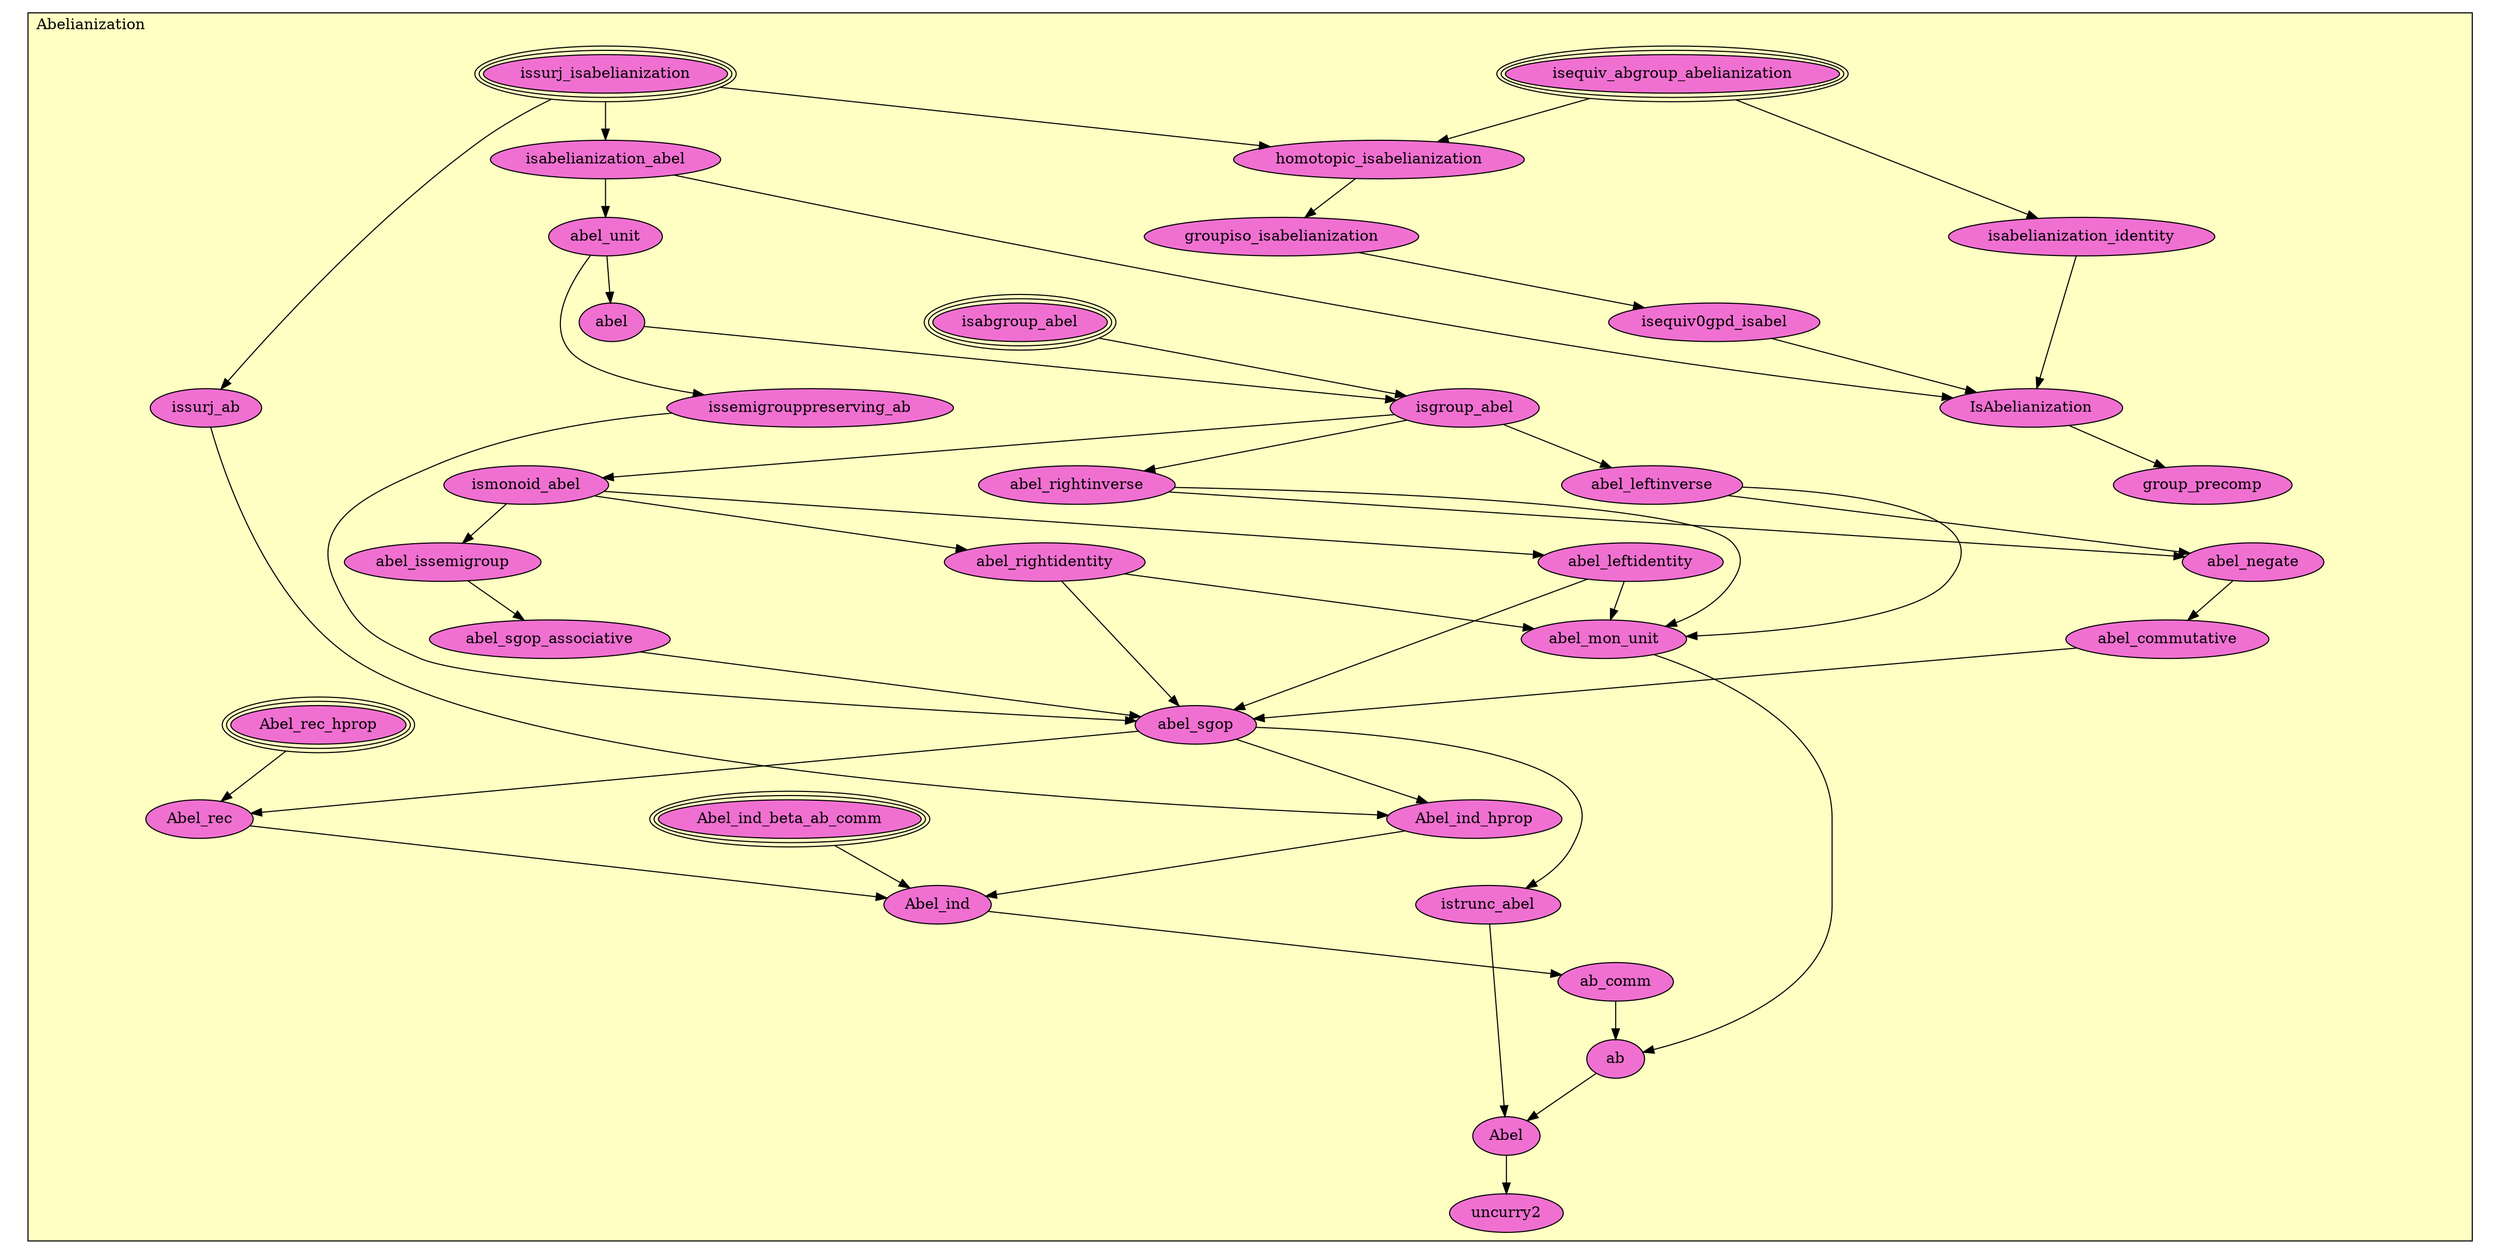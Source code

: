 digraph HoTT_Algebra_AbGroups_Abelianization {
  graph [ratio=0.5]
  node [style=filled]
Abelianization_isequiv_abgroup_abelianization [label="isequiv_abgroup_abelianization", URL=<Abelianization.html#isequiv_abgroup_abelianization>, peripheries=3, fillcolor="#F070D1"] ;
Abelianization_isabelianization_identity [label="isabelianization_identity", URL=<Abelianization.html#isabelianization_identity>, fillcolor="#F070D1"] ;
Abelianization_issurj_isabelianization [label="issurj_isabelianization", URL=<Abelianization.html#issurj_isabelianization>, peripheries=3, fillcolor="#F070D1"] ;
Abelianization_homotopic_isabelianization [label="homotopic_isabelianization", URL=<Abelianization.html#homotopic_isabelianization>, fillcolor="#F070D1"] ;
Abelianization_groupiso_isabelianization [label="groupiso_isabelianization", URL=<Abelianization.html#groupiso_isabelianization>, fillcolor="#F070D1"] ;
Abelianization_isabelianization_abel [label="isabelianization_abel", URL=<Abelianization.html#isabelianization_abel>, fillcolor="#F070D1"] ;
Abelianization_abel_unit [label="abel_unit", URL=<Abelianization.html#abel_unit>, fillcolor="#F070D1"] ;
Abelianization_abel [label="abel", URL=<Abelianization.html#abel>, fillcolor="#F070D1"] ;
Abelianization_issurj_ab [label="issurj_ab", URL=<Abelianization.html#issurj_ab>, fillcolor="#F070D1"] ;
Abelianization_issemigrouppreserving_ab [label="issemigrouppreserving_ab", URL=<Abelianization.html#issemigrouppreserving_ab>, fillcolor="#F070D1"] ;
Abelianization_isabgroup_abel [label="isabgroup_abel", URL=<Abelianization.html#isabgroup_abel>, peripheries=3, fillcolor="#F070D1"] ;
Abelianization_isgroup_abel [label="isgroup_abel", URL=<Abelianization.html#isgroup_abel>, fillcolor="#F070D1"] ;
Abelianization_abel_rightinverse [label="abel_rightinverse", URL=<Abelianization.html#abel_rightinverse>, fillcolor="#F070D1"] ;
Abelianization_abel_leftinverse [label="abel_leftinverse", URL=<Abelianization.html#abel_leftinverse>, fillcolor="#F070D1"] ;
Abelianization_abel_negate [label="abel_negate", URL=<Abelianization.html#abel_negate>, fillcolor="#F070D1"] ;
Abelianization_abel_commutative [label="abel_commutative", URL=<Abelianization.html#abel_commutative>, fillcolor="#F070D1"] ;
Abelianization_ismonoid_abel [label="ismonoid_abel", URL=<Abelianization.html#ismonoid_abel>, fillcolor="#F070D1"] ;
Abelianization_abel_rightidentity [label="abel_rightidentity", URL=<Abelianization.html#abel_rightidentity>, fillcolor="#F070D1"] ;
Abelianization_abel_leftidentity [label="abel_leftidentity", URL=<Abelianization.html#abel_leftidentity>, fillcolor="#F070D1"] ;
Abelianization_abel_mon_unit [label="abel_mon_unit", URL=<Abelianization.html#abel_mon_unit>, fillcolor="#F070D1"] ;
Abelianization_abel_issemigroup [label="abel_issemigroup", URL=<Abelianization.html#abel_issemigroup>, fillcolor="#F070D1"] ;
Abelianization_abel_sgop_associative [label="abel_sgop_associative", URL=<Abelianization.html#abel_sgop_associative>, fillcolor="#F070D1"] ;
Abelianization_abel_sgop [label="abel_sgop", URL=<Abelianization.html#abel_sgop>, fillcolor="#F070D1"] ;
Abelianization_Abel_rec_hprop [label="Abel_rec_hprop", URL=<Abelianization.html#Abel_rec_hprop>, peripheries=3, fillcolor="#F070D1"] ;
Abelianization_Abel_ind_hprop [label="Abel_ind_hprop", URL=<Abelianization.html#Abel_ind_hprop>, fillcolor="#F070D1"] ;
Abelianization_Abel_rec [label="Abel_rec", URL=<Abelianization.html#Abel_rec>, fillcolor="#F070D1"] ;
Abelianization_Abel_ind_beta_ab_comm [label="Abel_ind_beta_ab_comm", URL=<Abelianization.html#Abel_ind_beta_ab_comm>, peripheries=3, fillcolor="#F070D1"] ;
Abelianization_Abel_ind [label="Abel_ind", URL=<Abelianization.html#Abel_ind>, fillcolor="#F070D1"] ;
Abelianization_istrunc_abel [label="istrunc_abel", URL=<Abelianization.html#istrunc_abel>, fillcolor="#F070D1"] ;
Abelianization_ab_comm [label="ab_comm", URL=<Abelianization.html#ab_comm>, fillcolor="#F070D1"] ;
Abelianization_ab [label="ab", URL=<Abelianization.html#ab>, fillcolor="#F070D1"] ;
Abelianization_Abel [label="Abel", URL=<Abelianization.html#Abel>, fillcolor="#F070D1"] ;
Abelianization_uncurry2 [label="uncurry2", URL=<Abelianization.html#uncurry2>, fillcolor="#F070D1"] ;
Abelianization_isequiv0gpd_isabel [label="isequiv0gpd_isabel", URL=<Abelianization.html#isequiv0gpd_isabel>, fillcolor="#F070D1"] ;
Abelianization_IsAbelianization [label="IsAbelianization", URL=<Abelianization.html#IsAbelianization>, fillcolor="#F070D1"] ;
Abelianization_group_precomp [label="group_precomp", URL=<Abelianization.html#group_precomp>, fillcolor="#F070D1"] ;
  Abelianization_isequiv_abgroup_abelianization -> Abelianization_isabelianization_identity [] ;
  Abelianization_isequiv_abgroup_abelianization -> Abelianization_homotopic_isabelianization [] ;
  Abelianization_isabelianization_identity -> Abelianization_IsAbelianization [] ;
  Abelianization_issurj_isabelianization -> Abelianization_homotopic_isabelianization [] ;
  Abelianization_issurj_isabelianization -> Abelianization_isabelianization_abel [] ;
  Abelianization_issurj_isabelianization -> Abelianization_issurj_ab [] ;
  Abelianization_homotopic_isabelianization -> Abelianization_groupiso_isabelianization [] ;
  Abelianization_groupiso_isabelianization -> Abelianization_isequiv0gpd_isabel [] ;
  Abelianization_isabelianization_abel -> Abelianization_abel_unit [] ;
  Abelianization_isabelianization_abel -> Abelianization_IsAbelianization [] ;
  Abelianization_abel_unit -> Abelianization_abel [] ;
  Abelianization_abel_unit -> Abelianization_issemigrouppreserving_ab [] ;
  Abelianization_abel -> Abelianization_isgroup_abel [] ;
  Abelianization_issurj_ab -> Abelianization_Abel_ind_hprop [] ;
  Abelianization_issemigrouppreserving_ab -> Abelianization_abel_sgop [] ;
  Abelianization_isabgroup_abel -> Abelianization_isgroup_abel [] ;
  Abelianization_isgroup_abel -> Abelianization_abel_rightinverse [] ;
  Abelianization_isgroup_abel -> Abelianization_abel_leftinverse [] ;
  Abelianization_isgroup_abel -> Abelianization_ismonoid_abel [] ;
  Abelianization_abel_rightinverse -> Abelianization_abel_negate [] ;
  Abelianization_abel_rightinverse -> Abelianization_abel_mon_unit [] ;
  Abelianization_abel_leftinverse -> Abelianization_abel_negate [] ;
  Abelianization_abel_leftinverse -> Abelianization_abel_mon_unit [] ;
  Abelianization_abel_negate -> Abelianization_abel_commutative [] ;
  Abelianization_abel_commutative -> Abelianization_abel_sgop [] ;
  Abelianization_ismonoid_abel -> Abelianization_abel_rightidentity [] ;
  Abelianization_ismonoid_abel -> Abelianization_abel_leftidentity [] ;
  Abelianization_ismonoid_abel -> Abelianization_abel_issemigroup [] ;
  Abelianization_abel_rightidentity -> Abelianization_abel_mon_unit [] ;
  Abelianization_abel_rightidentity -> Abelianization_abel_sgop [] ;
  Abelianization_abel_leftidentity -> Abelianization_abel_mon_unit [] ;
  Abelianization_abel_leftidentity -> Abelianization_abel_sgop [] ;
  Abelianization_abel_mon_unit -> Abelianization_ab [] ;
  Abelianization_abel_issemigroup -> Abelianization_abel_sgop_associative [] ;
  Abelianization_abel_sgop_associative -> Abelianization_abel_sgop [] ;
  Abelianization_abel_sgop -> Abelianization_Abel_ind_hprop [] ;
  Abelianization_abel_sgop -> Abelianization_Abel_rec [] ;
  Abelianization_abel_sgop -> Abelianization_istrunc_abel [] ;
  Abelianization_Abel_rec_hprop -> Abelianization_Abel_rec [] ;
  Abelianization_Abel_ind_hprop -> Abelianization_Abel_ind [] ;
  Abelianization_Abel_rec -> Abelianization_Abel_ind [] ;
  Abelianization_Abel_ind_beta_ab_comm -> Abelianization_Abel_ind [] ;
  Abelianization_Abel_ind -> Abelianization_ab_comm [] ;
  Abelianization_istrunc_abel -> Abelianization_Abel [] ;
  Abelianization_ab_comm -> Abelianization_ab [] ;
  Abelianization_ab -> Abelianization_Abel [] ;
  Abelianization_Abel -> Abelianization_uncurry2 [] ;
  Abelianization_isequiv0gpd_isabel -> Abelianization_IsAbelianization [] ;
  Abelianization_IsAbelianization -> Abelianization_group_precomp [] ;
subgraph cluster_Abelianization { label="Abelianization"; fillcolor="#FFFFC3"; labeljust=l; style=filled 
Abelianization_group_precomp; Abelianization_IsAbelianization; Abelianization_isequiv0gpd_isabel; Abelianization_uncurry2; Abelianization_Abel; Abelianization_ab; Abelianization_ab_comm; Abelianization_istrunc_abel; Abelianization_Abel_ind; Abelianization_Abel_ind_beta_ab_comm; Abelianization_Abel_rec; Abelianization_Abel_ind_hprop; Abelianization_Abel_rec_hprop; Abelianization_abel_sgop; Abelianization_abel_sgop_associative; Abelianization_abel_issemigroup; Abelianization_abel_mon_unit; Abelianization_abel_leftidentity; Abelianization_abel_rightidentity; Abelianization_ismonoid_abel; Abelianization_abel_commutative; Abelianization_abel_negate; Abelianization_abel_leftinverse; Abelianization_abel_rightinverse; Abelianization_isgroup_abel; Abelianization_isabgroup_abel; Abelianization_issemigrouppreserving_ab; Abelianization_issurj_ab; Abelianization_abel; Abelianization_abel_unit; Abelianization_isabelianization_abel; Abelianization_groupiso_isabelianization; Abelianization_homotopic_isabelianization; Abelianization_issurj_isabelianization; Abelianization_isabelianization_identity; Abelianization_isequiv_abgroup_abelianization; };
} /* END */
